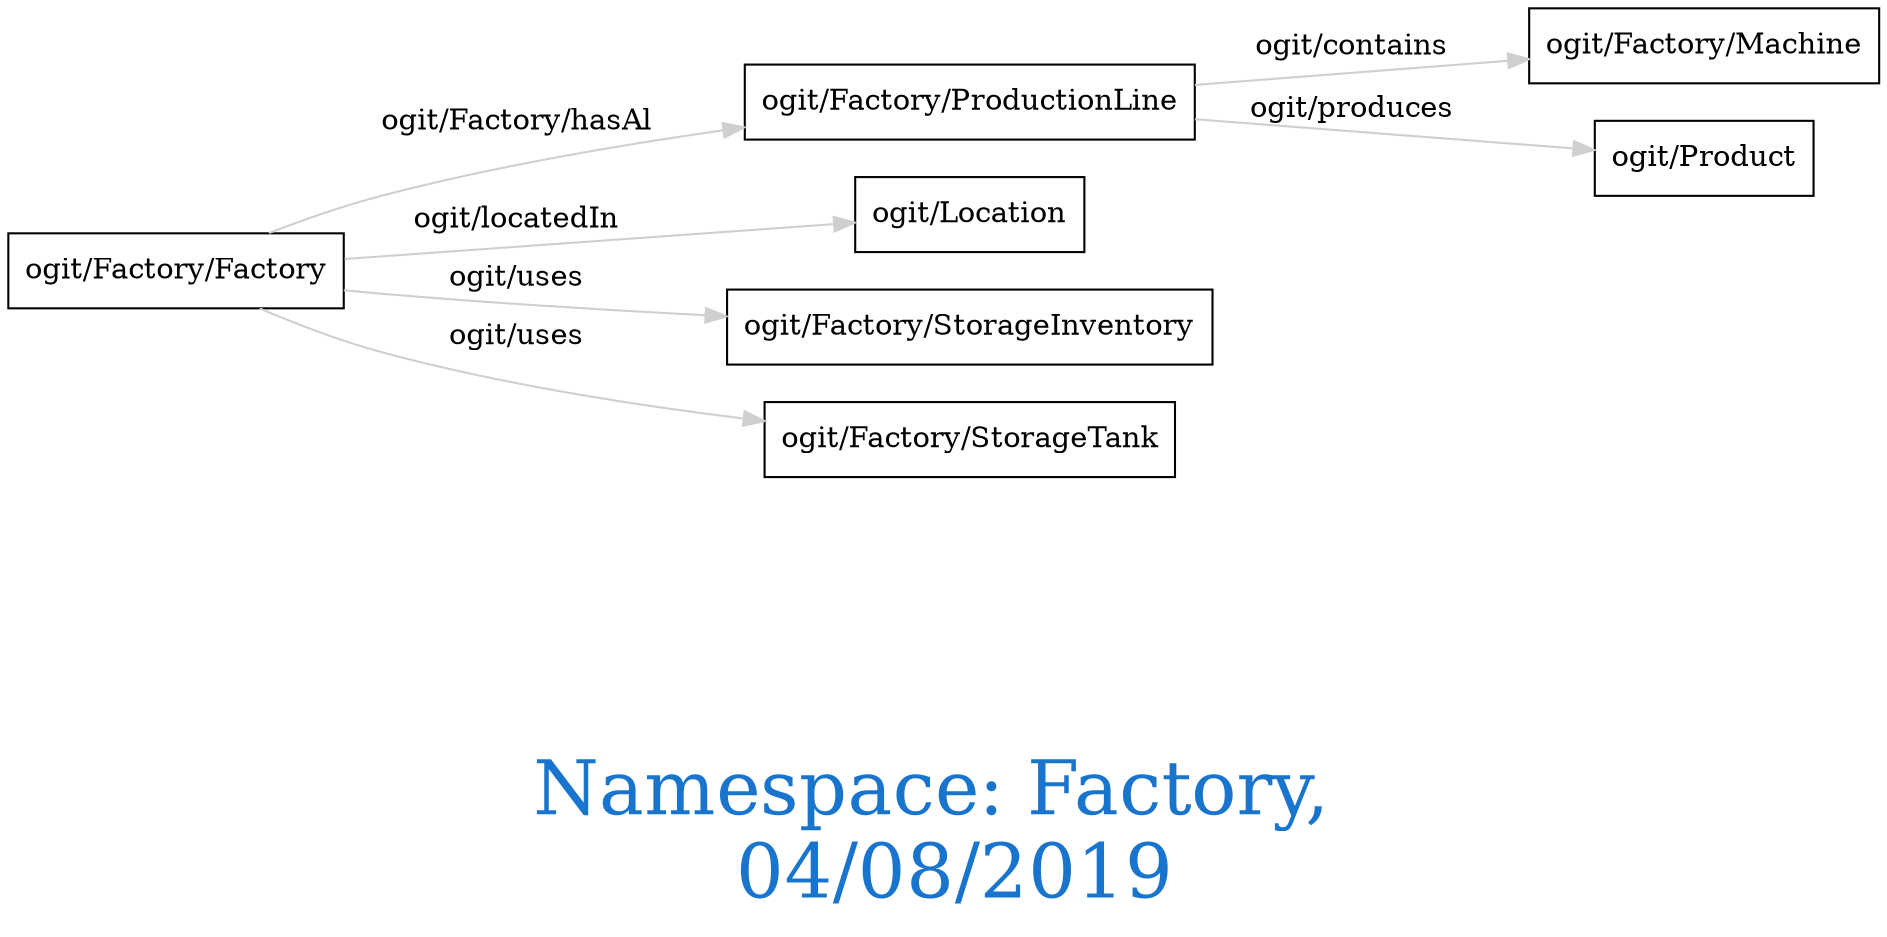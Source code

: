 digraph OGIT_ontology {
 graph [ rankdir= LR,fontsize = 36,
fontcolor= dodgerblue3,label = "\n\n\nNamespace: Factory, \n 04/08/2019"];
node[shape=polygon];
edge [  color="gray81"];

   "ogit/Factory/ProductionLine" -> "ogit/Factory/Machine" [label="ogit/contains    "];
   "ogit/Factory/Factory" -> "ogit/Factory/ProductionLine" [label="ogit/Factory/hasAl    "];
   "ogit/Factory/Factory" -> "ogit/Location" [label="ogit/locatedIn    "];
   "ogit/Factory/ProductionLine" -> "ogit/Product" [label="ogit/produces    "];
   "ogit/Factory/Factory" -> "ogit/Factory/StorageInventory" [label="ogit/uses    "];
   "ogit/Factory/Factory" -> "ogit/Factory/StorageTank" [label="ogit/uses    "];
}
